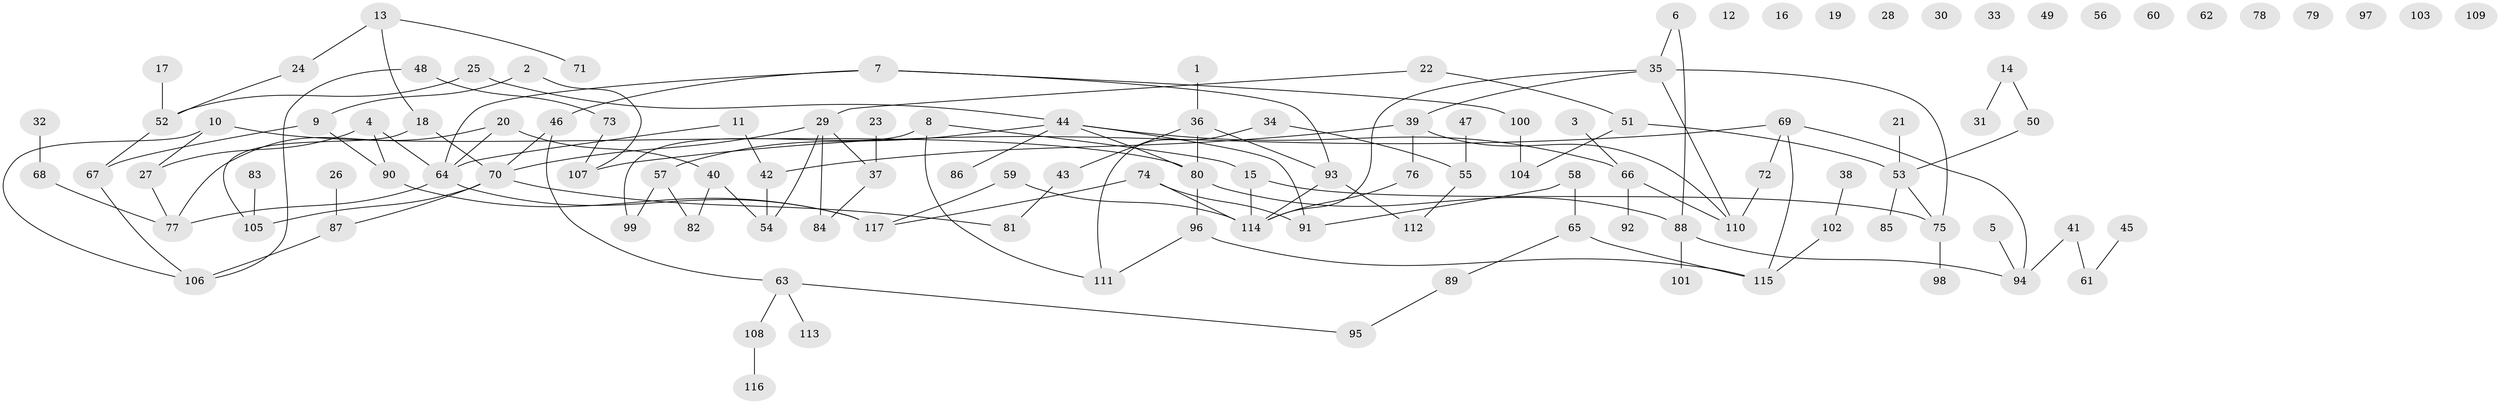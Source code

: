 // coarse degree distribution, {1: 0.17073170731707318, 2: 0.24390243902439024, 4: 0.10975609756097561, 5: 0.024390243902439025, 3: 0.15853658536585366, 0: 0.18292682926829268, 6: 0.07317073170731707, 7: 0.036585365853658534}
// Generated by graph-tools (version 1.1) at 2025/41/03/06/25 10:41:20]
// undirected, 117 vertices, 135 edges
graph export_dot {
graph [start="1"]
  node [color=gray90,style=filled];
  1;
  2;
  3;
  4;
  5;
  6;
  7;
  8;
  9;
  10;
  11;
  12;
  13;
  14;
  15;
  16;
  17;
  18;
  19;
  20;
  21;
  22;
  23;
  24;
  25;
  26;
  27;
  28;
  29;
  30;
  31;
  32;
  33;
  34;
  35;
  36;
  37;
  38;
  39;
  40;
  41;
  42;
  43;
  44;
  45;
  46;
  47;
  48;
  49;
  50;
  51;
  52;
  53;
  54;
  55;
  56;
  57;
  58;
  59;
  60;
  61;
  62;
  63;
  64;
  65;
  66;
  67;
  68;
  69;
  70;
  71;
  72;
  73;
  74;
  75;
  76;
  77;
  78;
  79;
  80;
  81;
  82;
  83;
  84;
  85;
  86;
  87;
  88;
  89;
  90;
  91;
  92;
  93;
  94;
  95;
  96;
  97;
  98;
  99;
  100;
  101;
  102;
  103;
  104;
  105;
  106;
  107;
  108;
  109;
  110;
  111;
  112;
  113;
  114;
  115;
  116;
  117;
  1 -- 36;
  2 -- 9;
  2 -- 107;
  3 -- 66;
  4 -- 27;
  4 -- 64;
  4 -- 90;
  5 -- 94;
  6 -- 35;
  6 -- 88;
  7 -- 46;
  7 -- 64;
  7 -- 93;
  7 -- 100;
  8 -- 15;
  8 -- 99;
  8 -- 111;
  9 -- 67;
  9 -- 90;
  10 -- 27;
  10 -- 80;
  10 -- 106;
  11 -- 42;
  11 -- 64;
  13 -- 18;
  13 -- 24;
  13 -- 71;
  14 -- 31;
  14 -- 50;
  15 -- 75;
  15 -- 114;
  17 -- 52;
  18 -- 70;
  18 -- 105;
  20 -- 40;
  20 -- 64;
  20 -- 77;
  21 -- 53;
  22 -- 29;
  22 -- 51;
  23 -- 37;
  24 -- 52;
  25 -- 44;
  25 -- 52;
  26 -- 87;
  27 -- 77;
  29 -- 37;
  29 -- 54;
  29 -- 70;
  29 -- 84;
  32 -- 68;
  34 -- 55;
  34 -- 111;
  35 -- 39;
  35 -- 75;
  35 -- 110;
  35 -- 114;
  36 -- 43;
  36 -- 80;
  36 -- 93;
  37 -- 84;
  38 -- 102;
  39 -- 42;
  39 -- 76;
  39 -- 110;
  40 -- 54;
  40 -- 82;
  41 -- 61;
  41 -- 94;
  42 -- 54;
  43 -- 81;
  44 -- 57;
  44 -- 66;
  44 -- 80;
  44 -- 86;
  44 -- 91;
  45 -- 61;
  46 -- 63;
  46 -- 70;
  47 -- 55;
  48 -- 73;
  48 -- 106;
  50 -- 53;
  51 -- 53;
  51 -- 104;
  52 -- 67;
  53 -- 75;
  53 -- 85;
  55 -- 112;
  57 -- 82;
  57 -- 99;
  58 -- 65;
  58 -- 91;
  59 -- 114;
  59 -- 117;
  63 -- 95;
  63 -- 108;
  63 -- 113;
  64 -- 77;
  64 -- 117;
  65 -- 89;
  65 -- 115;
  66 -- 92;
  66 -- 110;
  67 -- 106;
  68 -- 77;
  69 -- 72;
  69 -- 94;
  69 -- 107;
  69 -- 115;
  70 -- 81;
  70 -- 87;
  70 -- 105;
  72 -- 110;
  73 -- 107;
  74 -- 91;
  74 -- 114;
  74 -- 117;
  75 -- 98;
  76 -- 114;
  80 -- 88;
  80 -- 96;
  83 -- 105;
  87 -- 106;
  88 -- 94;
  88 -- 101;
  89 -- 95;
  90 -- 117;
  93 -- 112;
  93 -- 114;
  96 -- 111;
  96 -- 115;
  100 -- 104;
  102 -- 115;
  108 -- 116;
}
